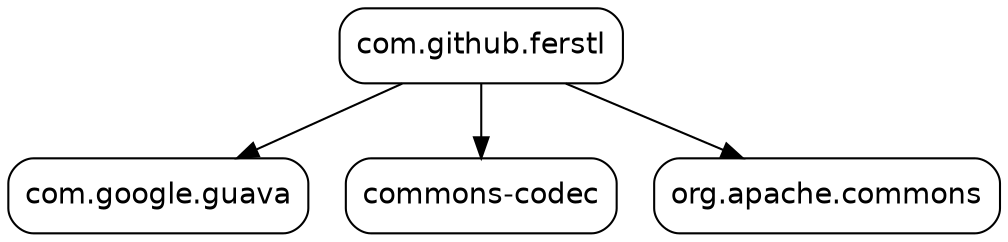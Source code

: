 digraph "sub-parent" {
  node [shape="box",style="rounded",fontname="Helvetica",fontsize="14"]
  edge [fontsize="10",fontname="Helvetica"]

  // Node Definitions:
  "com.github.ferstl:compile"[label=<<font point-size="14">com.github.ferstl</font>>]
  "com.google.guava:compile"[label=<<font point-size="14">com.google.guava</font>>]
  "commons-codec:compile"[label=<<font point-size="14">commons-codec</font>>]
  "org.apache.commons:compile"[label=<<font point-size="14">org.apache.commons</font>>]

  // Edge Definitions:
  "com.github.ferstl:compile" -> "com.google.guava:compile"
  "com.github.ferstl:compile" -> "commons-codec:compile"
  "com.github.ferstl:compile" -> "org.apache.commons:compile"
}
